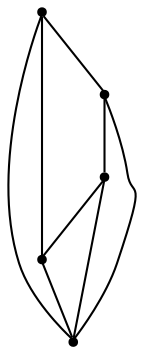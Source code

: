 graph {
  node [shape=point,comment="{\"directed\":false,\"doi\":\"10.1007/3-540-37623-2_20\",\"figure\":\"3 (2)\"}"]

  v0 [pos="1448.5510701402986,671.1666870117188"]
  v1 [pos="1298.5371490266095,221.16668701171875"]
  v2 [pos="929.5029132604045,521.1666870117188"]
  v3 [pos="548.4675434581641,746.1666870117188"]
  v4 [pos="398.45362234447504,371.16668701171875"]

  v0 -- v1 [id="-1",pos="1448.5510701402986,671.1666870117188 1298.5371490266095,221.16668701171875 1298.5371490266095,221.16668701171875 1298.5371490266095,221.16668701171875"]
  v4 -- v2 [id="-2",pos="398.45362234447504,371.16668701171875 929.5029132604045,521.1666870117188 929.5029132604045,521.1666870117188 929.5029132604045,521.1666870117188"]
  v4 -- v1 [id="-3",pos="398.45362234447504,371.16668701171875 1298.5371490266095,221.16668701171875 1298.5371490266095,221.16668701171875 1298.5371490266095,221.16668701171875"]
  v4 -- v3 [id="-4",pos="398.45362234447504,371.16668701171875 548.4675434581641,746.1666870117188 548.4675434581641,746.1666870117188 548.4675434581641,746.1666870117188"]
  v3 -- v0 [id="-5",pos="548.4675434581641,746.1666870117188 1448.5510701402986,671.1666870117188 1448.5510701402986,671.1666870117188 1448.5510701402986,671.1666870117188"]
  v3 -- v2 [id="-6",pos="548.4675434581641,746.1666870117188 929.5029132604045,521.1666870117188 929.5029132604045,521.1666870117188 929.5029132604045,521.1666870117188"]
  v2 -- v0 [id="-7",pos="929.5029132604045,521.1666870117188 1448.5510701402986,671.1666870117188 1448.5510701402986,671.1666870117188 1448.5510701402986,671.1666870117188"]
  v1 -- v2 [id="-8",pos="1298.5371490266095,221.16668701171875 929.5029132604045,521.1666870117188 929.5029132604045,521.1666870117188 929.5029132604045,521.1666870117188"]
}